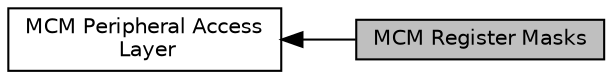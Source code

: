 digraph "MCM Register Masks"
{
  edge [fontname="Helvetica",fontsize="10",labelfontname="Helvetica",labelfontsize="10"];
  node [fontname="Helvetica",fontsize="10",shape=box];
  rankdir=LR;
  Node2 [label="MCM Peripheral Access\l Layer",height=0.2,width=0.4,color="black", fillcolor="white", style="filled",URL="$group___m_c_m___peripheral___access___layer.html",tooltip=" "];
  Node1 [label="MCM Register Masks",height=0.2,width=0.4,color="black", fillcolor="grey75", style="filled", fontcolor="black",tooltip=" "];
  Node2->Node1 [shape=plaintext, dir="back", style="solid"];
}
